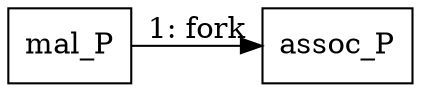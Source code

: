 digraph "T1546.001" {
rankdir="LR"
size="9"
fixedsize="false"
splines="true"
nodesep=0.3
ranksep=0
fontsize=10
overlap="scalexy"
engine= "neato"
	"mal_P" [node_type=Process shape=box]
	"assoc_P" [node_type=Process shape=box]
	"mal_P" -> "assoc_P" [label="1: fork"]
}
